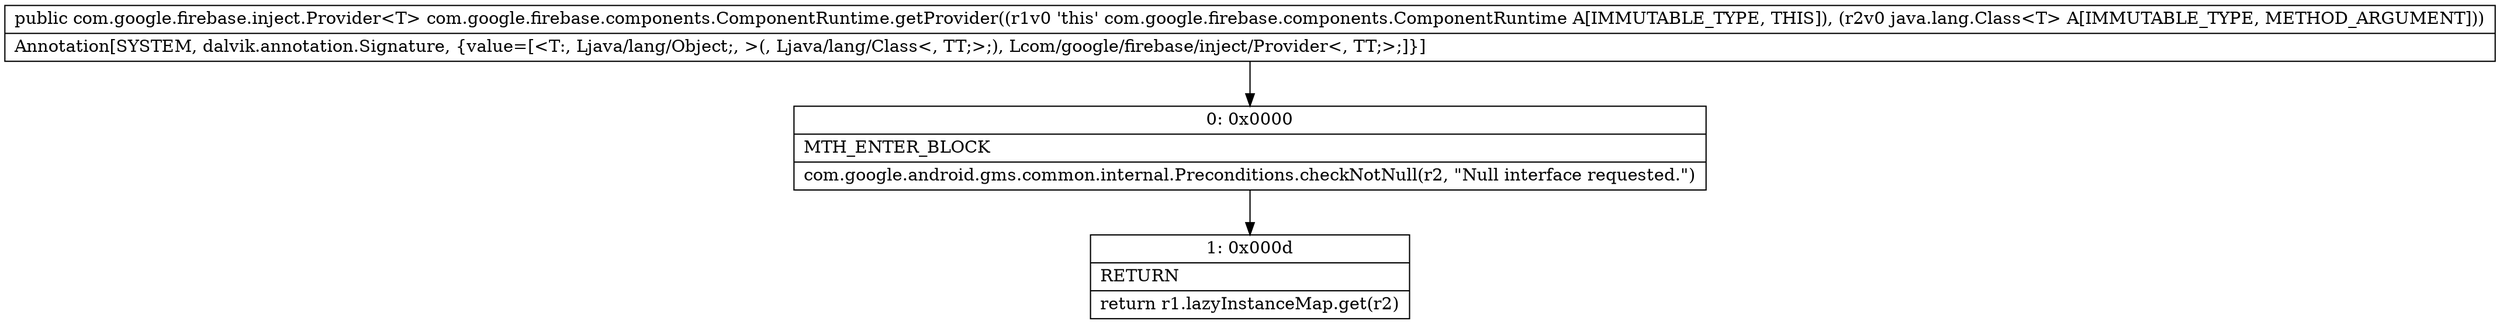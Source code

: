 digraph "CFG forcom.google.firebase.components.ComponentRuntime.getProvider(Ljava\/lang\/Class;)Lcom\/google\/firebase\/inject\/Provider;" {
Node_0 [shape=record,label="{0\:\ 0x0000|MTH_ENTER_BLOCK\l|com.google.android.gms.common.internal.Preconditions.checkNotNull(r2, \"Null interface requested.\")\l}"];
Node_1 [shape=record,label="{1\:\ 0x000d|RETURN\l|return r1.lazyInstanceMap.get(r2)\l}"];
MethodNode[shape=record,label="{public com.google.firebase.inject.Provider\<T\> com.google.firebase.components.ComponentRuntime.getProvider((r1v0 'this' com.google.firebase.components.ComponentRuntime A[IMMUTABLE_TYPE, THIS]), (r2v0 java.lang.Class\<T\> A[IMMUTABLE_TYPE, METHOD_ARGUMENT]))  | Annotation[SYSTEM, dalvik.annotation.Signature, \{value=[\<T:, Ljava\/lang\/Object;, \>(, Ljava\/lang\/Class\<, TT;\>;), Lcom\/google\/firebase\/inject\/Provider\<, TT;\>;]\}]\l}"];
MethodNode -> Node_0;
Node_0 -> Node_1;
}

